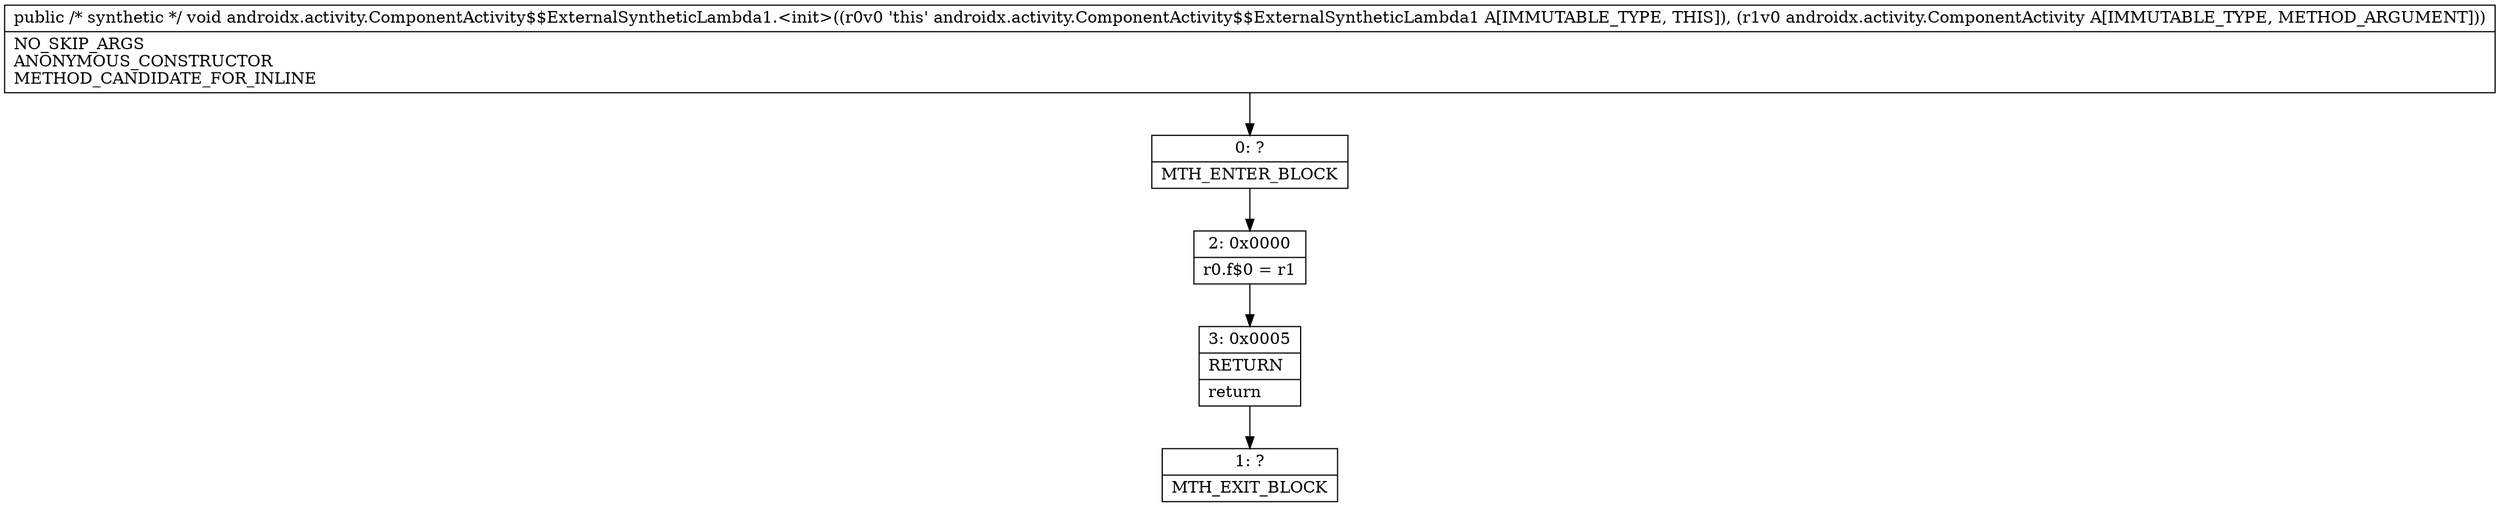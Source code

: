 digraph "CFG forandroidx.activity.ComponentActivity$$ExternalSyntheticLambda1.\<init\>(Landroidx\/activity\/ComponentActivity;)V" {
Node_0 [shape=record,label="{0\:\ ?|MTH_ENTER_BLOCK\l}"];
Node_2 [shape=record,label="{2\:\ 0x0000|r0.f$0 = r1\l}"];
Node_3 [shape=record,label="{3\:\ 0x0005|RETURN\l|return\l}"];
Node_1 [shape=record,label="{1\:\ ?|MTH_EXIT_BLOCK\l}"];
MethodNode[shape=record,label="{public \/* synthetic *\/ void androidx.activity.ComponentActivity$$ExternalSyntheticLambda1.\<init\>((r0v0 'this' androidx.activity.ComponentActivity$$ExternalSyntheticLambda1 A[IMMUTABLE_TYPE, THIS]), (r1v0 androidx.activity.ComponentActivity A[IMMUTABLE_TYPE, METHOD_ARGUMENT]))  | NO_SKIP_ARGS\lANONYMOUS_CONSTRUCTOR\lMETHOD_CANDIDATE_FOR_INLINE\l}"];
MethodNode -> Node_0;Node_0 -> Node_2;
Node_2 -> Node_3;
Node_3 -> Node_1;
}

